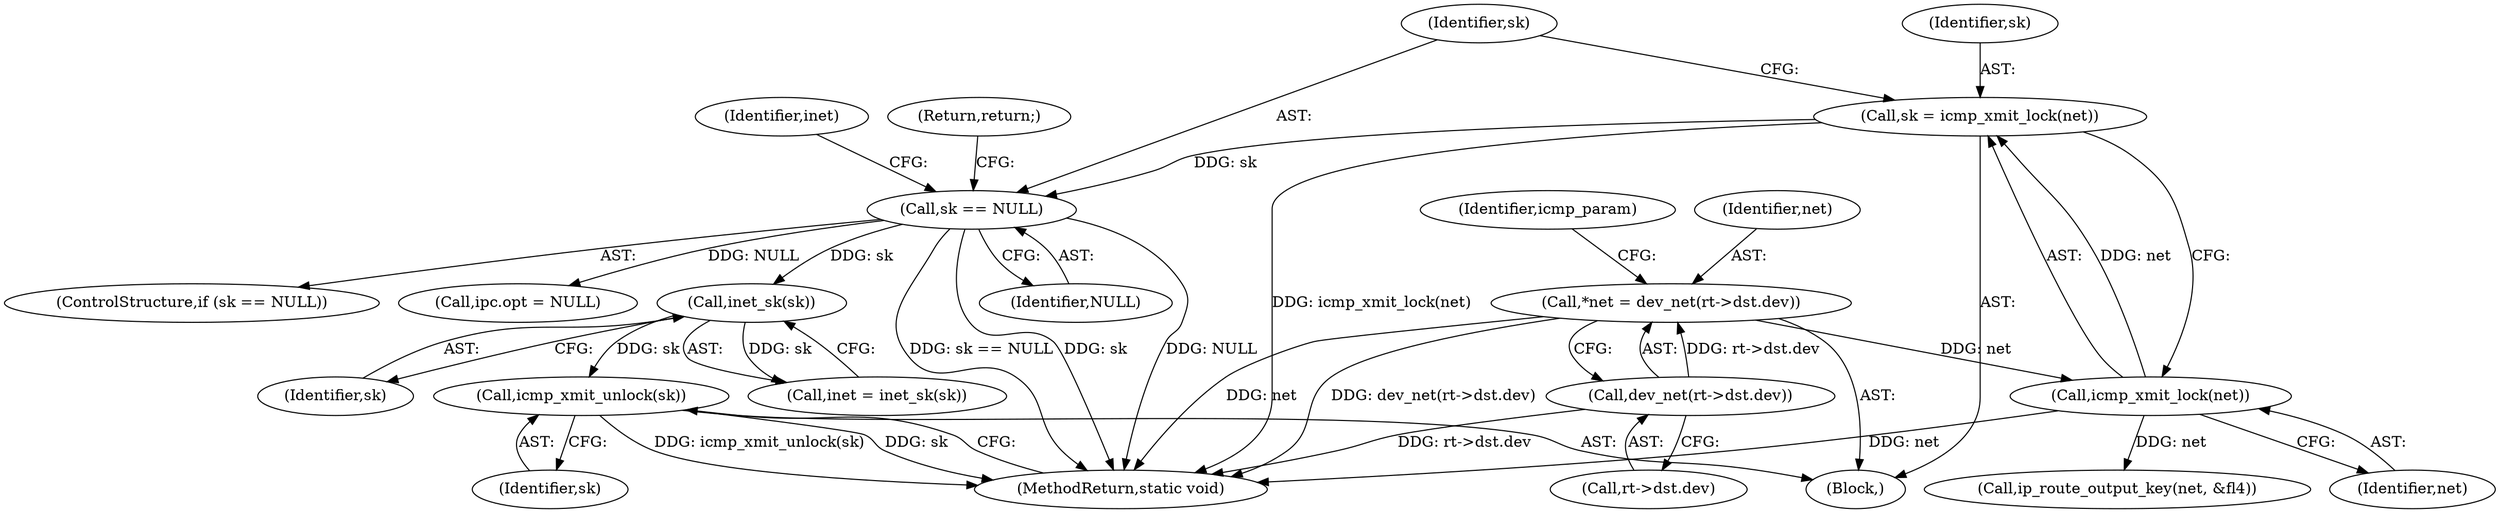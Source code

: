 digraph "0_linux_f6d8bd051c391c1c0458a30b2a7abcd939329259_11@pointer" {
"1000251" [label="(Call,icmp_xmit_unlock(sk))"];
"1000141" [label="(Call,inet_sk(sk))"];
"1000135" [label="(Call,sk == NULL)"];
"1000130" [label="(Call,sk = icmp_xmit_lock(net))"];
"1000132" [label="(Call,icmp_xmit_lock(net))"];
"1000111" [label="(Call,*net = dev_net(rt->dst.dev))"];
"1000113" [label="(Call,dev_net(rt->dst.dev))"];
"1000140" [label="(Identifier,inet)"];
"1000112" [label="(Identifier,net)"];
"1000139" [label="(Call,inet = inet_sk(sk))"];
"1000169" [label="(Call,ipc.opt = NULL)"];
"1000251" [label="(Call,icmp_xmit_unlock(sk))"];
"1000113" [label="(Call,dev_net(rt->dst.dev))"];
"1000114" [label="(Call,rt->dst.dev)"];
"1000126" [label="(Identifier,icmp_param)"];
"1000111" [label="(Call,*net = dev_net(rt->dst.dev))"];
"1000252" [label="(Identifier,sk)"];
"1000133" [label="(Identifier,net)"];
"1000103" [label="(Block,)"];
"1000131" [label="(Identifier,sk)"];
"1000136" [label="(Identifier,sk)"];
"1000253" [label="(MethodReturn,static void)"];
"1000138" [label="(Return,return;)"];
"1000137" [label="(Identifier,NULL)"];
"1000142" [label="(Identifier,sk)"];
"1000130" [label="(Call,sk = icmp_xmit_lock(net))"];
"1000216" [label="(Call,ip_route_output_key(net, &fl4))"];
"1000135" [label="(Call,sk == NULL)"];
"1000134" [label="(ControlStructure,if (sk == NULL))"];
"1000132" [label="(Call,icmp_xmit_lock(net))"];
"1000141" [label="(Call,inet_sk(sk))"];
"1000251" -> "1000103"  [label="AST: "];
"1000251" -> "1000252"  [label="CFG: "];
"1000252" -> "1000251"  [label="AST: "];
"1000253" -> "1000251"  [label="CFG: "];
"1000251" -> "1000253"  [label="DDG: icmp_xmit_unlock(sk)"];
"1000251" -> "1000253"  [label="DDG: sk"];
"1000141" -> "1000251"  [label="DDG: sk"];
"1000141" -> "1000139"  [label="AST: "];
"1000141" -> "1000142"  [label="CFG: "];
"1000142" -> "1000141"  [label="AST: "];
"1000139" -> "1000141"  [label="CFG: "];
"1000141" -> "1000139"  [label="DDG: sk"];
"1000135" -> "1000141"  [label="DDG: sk"];
"1000135" -> "1000134"  [label="AST: "];
"1000135" -> "1000137"  [label="CFG: "];
"1000136" -> "1000135"  [label="AST: "];
"1000137" -> "1000135"  [label="AST: "];
"1000138" -> "1000135"  [label="CFG: "];
"1000140" -> "1000135"  [label="CFG: "];
"1000135" -> "1000253"  [label="DDG: sk == NULL"];
"1000135" -> "1000253"  [label="DDG: sk"];
"1000135" -> "1000253"  [label="DDG: NULL"];
"1000130" -> "1000135"  [label="DDG: sk"];
"1000135" -> "1000169"  [label="DDG: NULL"];
"1000130" -> "1000103"  [label="AST: "];
"1000130" -> "1000132"  [label="CFG: "];
"1000131" -> "1000130"  [label="AST: "];
"1000132" -> "1000130"  [label="AST: "];
"1000136" -> "1000130"  [label="CFG: "];
"1000130" -> "1000253"  [label="DDG: icmp_xmit_lock(net)"];
"1000132" -> "1000130"  [label="DDG: net"];
"1000132" -> "1000133"  [label="CFG: "];
"1000133" -> "1000132"  [label="AST: "];
"1000132" -> "1000253"  [label="DDG: net"];
"1000111" -> "1000132"  [label="DDG: net"];
"1000132" -> "1000216"  [label="DDG: net"];
"1000111" -> "1000103"  [label="AST: "];
"1000111" -> "1000113"  [label="CFG: "];
"1000112" -> "1000111"  [label="AST: "];
"1000113" -> "1000111"  [label="AST: "];
"1000126" -> "1000111"  [label="CFG: "];
"1000111" -> "1000253"  [label="DDG: net"];
"1000111" -> "1000253"  [label="DDG: dev_net(rt->dst.dev)"];
"1000113" -> "1000111"  [label="DDG: rt->dst.dev"];
"1000113" -> "1000114"  [label="CFG: "];
"1000114" -> "1000113"  [label="AST: "];
"1000113" -> "1000253"  [label="DDG: rt->dst.dev"];
}
